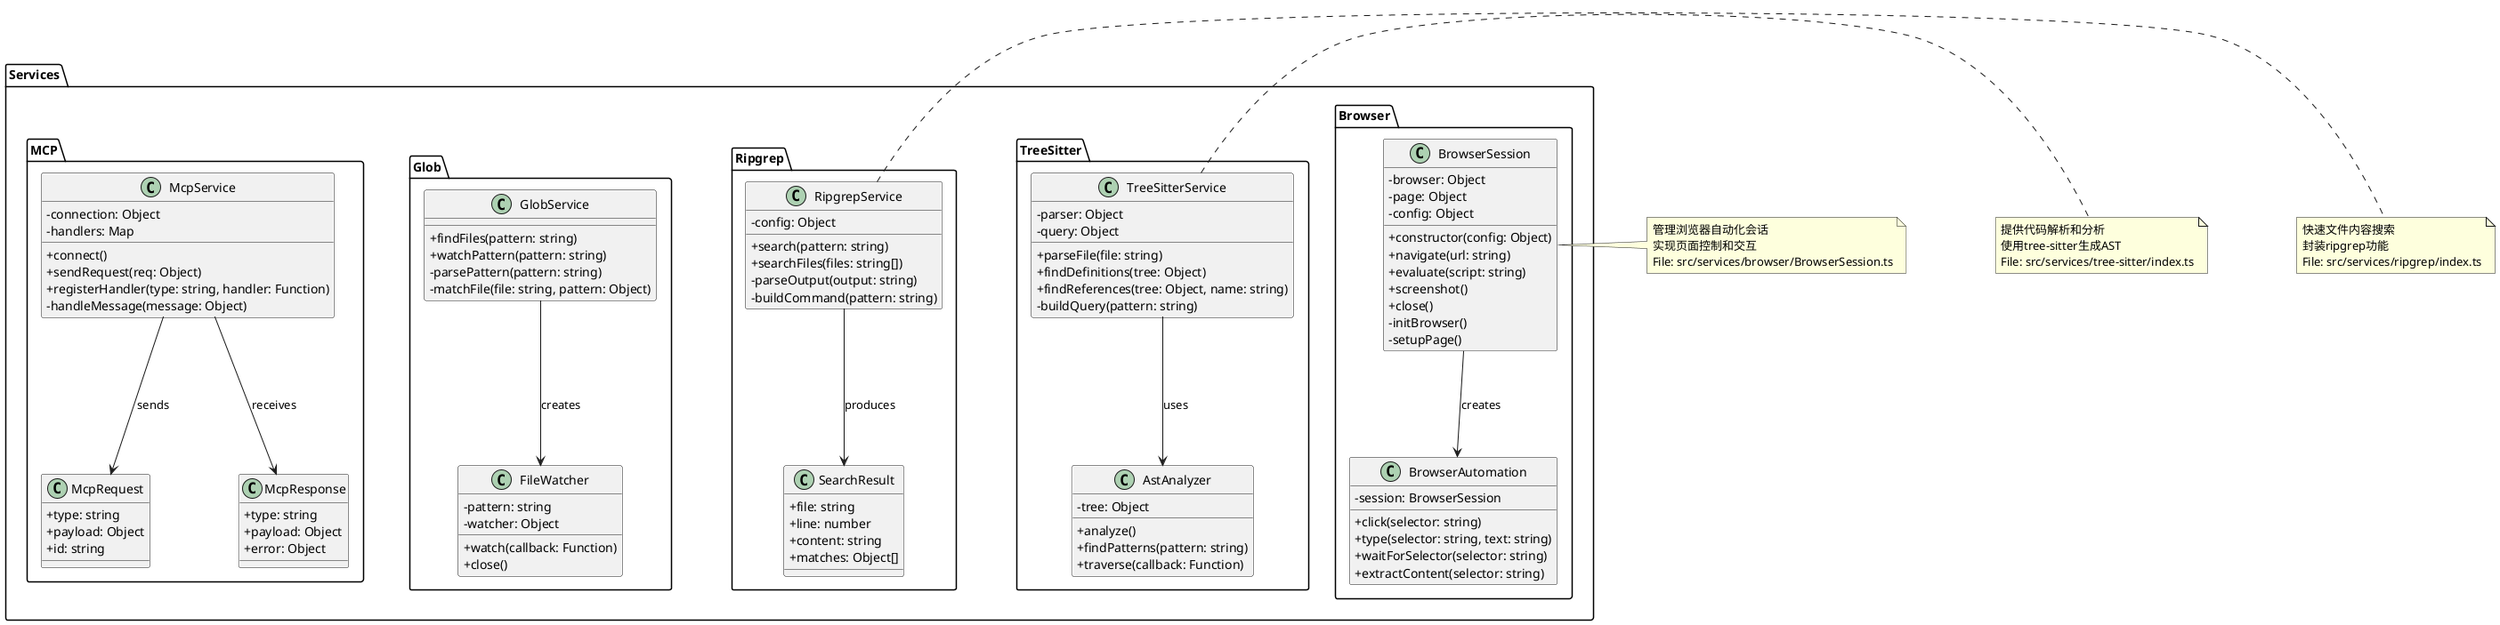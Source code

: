 @startuml services-implementation

' 设置主题和样式
skinparam backgroundColor transparent
skinparam classAttributeIconSize 0
skinparam nodesep 100
skinparam ranksep 100

' 包定义
package "Services" {
    package "Browser" {
        ' Implementation: src/services/browser/
        class BrowserSession {
            - browser: Object
            - page: Object
            - config: Object
            + constructor(config: Object)
            + navigate(url: string)
            + evaluate(script: string)
            + screenshot()
            + close()
            - initBrowser()
            - setupPage()
        }

        class BrowserAutomation {
            - session: BrowserSession
            + click(selector: string)
            + type(selector: string, text: string)
            + waitForSelector(selector: string)
            + extractContent(selector: string)
        }
    }

    package "TreeSitter" {
        ' Implementation: src/services/tree-sitter/
        class TreeSitterService {
            - parser: Object
            - query: Object
            + parseFile(file: string)
            + findDefinitions(tree: Object)
            + findReferences(tree: Object, name: string)
            - buildQuery(pattern: string)
        }

        class AstAnalyzer {
            - tree: Object
            + analyze()
            + findPatterns(pattern: string)
            + traverse(callback: Function)
        }
    }

    package "Ripgrep" {
        ' Implementation: src/services/ripgrep/
        class RipgrepService {
            - config: Object
            + search(pattern: string)
            + searchFiles(files: string[])
            - parseOutput(output: string)
            - buildCommand(pattern: string)
        }

        class SearchResult {
            + file: string
            + line: number
            + content: string
            + matches: Object[]
        }
    }

    package "Glob" {
        ' Implementation: src/services/glob/
        class GlobService {
            + findFiles(pattern: string)
            + watchPattern(pattern: string)
            - parsePattern(pattern: string)
            - matchFile(file: string, pattern: Object)
        }

        class FileWatcher {
            - pattern: string
            - watcher: Object
            + watch(callback: Function)
            + close()
        }
    }

    package "MCP" {
        ' Implementation: src/services/mcp/
        class McpService {
            - connection: Object
            - handlers: Map
            + connect()
            + sendRequest(req: Object)
            + registerHandler(type: string, handler: Function)
            - handleMessage(message: Object)
        }

        class McpRequest {
            + type: string
            + payload: Object
            + id: string
        }

        class McpResponse {
            + type: string
            + payload: Object
            + error: Object
        }
    }
}

' 关系定义
BrowserSession --> BrowserAutomation : creates
TreeSitterService --> AstAnalyzer : uses
RipgrepService --> SearchResult : produces
GlobService --> FileWatcher : creates
McpService --> McpRequest : sends
McpService --> McpResponse : receives

' 注释
note right of BrowserSession
  管理浏览器自动化会话
  实现页面控制和交互
  File: src/services/browser/BrowserSession.ts
end note

note right of TreeSitterService
  提供代码解析和分析
  使用tree-sitter生成AST
  File: src/services/tree-sitter/index.ts
end note

note right of RipgrepService
  快速文件内容搜索
  封装ripgrep功能
  File: src/services/ripgrep/index.ts
end note

@enduml 